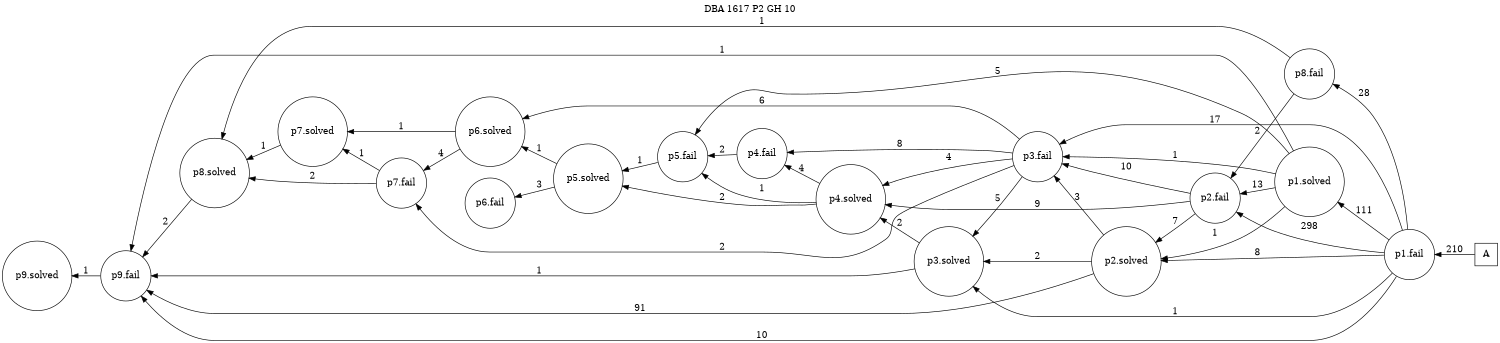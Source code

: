 digraph DBA_1617_P2_GH_10 {
labelloc="tl"
label= " DBA 1617 P2 GH 10 "
rankdir="RL";
graph [ size=" 10 , 10 !"]

"A" [shape="square" label="A"]
"p1.fail" [shape="circle" label="p1.fail"]
"p2.fail" [shape="circle" label="p2.fail"]
"p1.solved" [shape="circle" label="p1.solved"]
"p3.fail" [shape="circle" label="p3.fail"]
"p2.solved" [shape="circle" label="p2.solved"]
"p4.fail" [shape="circle" label="p4.fail"]
"p4.solved" [shape="circle" label="p4.solved"]
"p5.solved" [shape="circle" label="p5.solved"]
"p6.fail" [shape="circle" label="p6.fail"]
"p8.fail" [shape="circle" label="p8.fail"]
"p5.fail" [shape="circle" label="p5.fail"]
"p6.solved" [shape="circle" label="p6.solved"]
"p7.fail" [shape="circle" label="p7.fail"]
"p8.solved" [shape="circle" label="p8.solved"]
"p9.fail" [shape="circle" label="p9.fail"]
"p9.solved" [shape="circle" label="p9.solved"]
"p3.solved" [shape="circle" label="p3.solved"]
"p7.solved" [shape="circle" label="p7.solved"]
"A" -> "p1.fail" [ label=210]
"p1.fail" -> "p2.fail" [ label=298]
"p1.fail" -> "p1.solved" [ label=111]
"p1.fail" -> "p3.fail" [ label=17]
"p1.fail" -> "p2.solved" [ label=8]
"p1.fail" -> "p8.fail" [ label=28]
"p1.fail" -> "p9.fail" [ label=10]
"p1.fail" -> "p3.solved" [ label=1]
"p2.fail" -> "p3.fail" [ label=10]
"p2.fail" -> "p2.solved" [ label=7]
"p2.fail" -> "p4.solved" [ label=9]
"p1.solved" -> "p2.fail" [ label=13]
"p1.solved" -> "p3.fail" [ label=1]
"p1.solved" -> "p2.solved" [ label=1]
"p1.solved" -> "p5.fail" [ label=5]
"p1.solved" -> "p9.fail" [ label=1]
"p3.fail" -> "p4.fail" [ label=8]
"p3.fail" -> "p4.solved" [ label=4]
"p3.fail" -> "p6.solved" [ label=6]
"p3.fail" -> "p7.fail" [ label=2]
"p3.fail" -> "p3.solved" [ label=5]
"p2.solved" -> "p3.fail" [ label=3]
"p2.solved" -> "p9.fail" [ label=91]
"p2.solved" -> "p3.solved" [ label=2]
"p4.fail" -> "p5.fail" [ label=2]
"p4.solved" -> "p4.fail" [ label=4]
"p4.solved" -> "p5.solved" [ label=2]
"p4.solved" -> "p5.fail" [ label=1]
"p5.solved" -> "p6.fail" [ label=3]
"p5.solved" -> "p6.solved" [ label=1]
"p8.fail" -> "p2.fail" [ label=2]
"p8.fail" -> "p8.solved" [ label=1]
"p5.fail" -> "p5.solved" [ label=1]
"p6.solved" -> "p7.fail" [ label=4]
"p6.solved" -> "p7.solved" [ label=1]
"p7.fail" -> "p8.solved" [ label=2]
"p7.fail" -> "p7.solved" [ label=1]
"p8.solved" -> "p9.fail" [ label=2]
"p9.fail" -> "p9.solved" [ label=1]
"p3.solved" -> "p4.solved" [ label=2]
"p3.solved" -> "p9.fail" [ label=1]
"p7.solved" -> "p8.solved" [ label=1]
}
